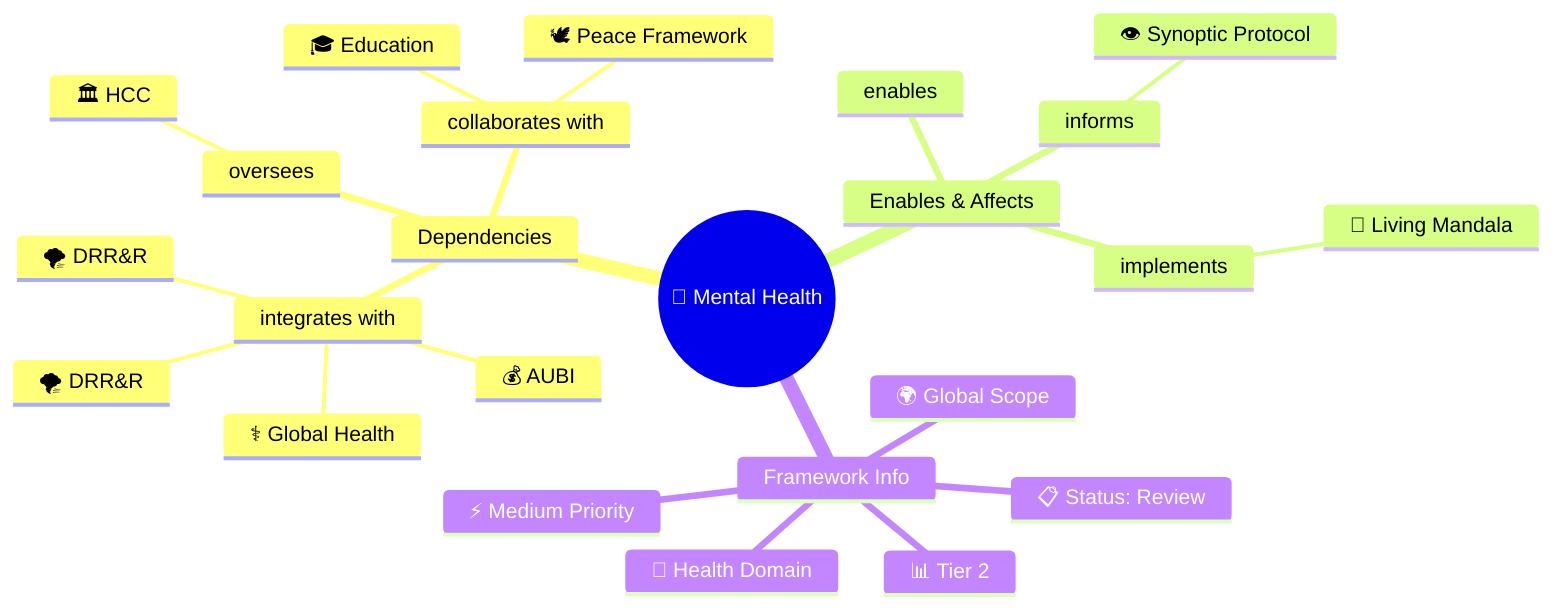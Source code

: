 mindmap
  root(("🧠 Mental Health"))
    Dependencies
      integrates with
        🌪️ DRR&R
        ⚕️ Global Health
        💰 AUBI
        🌪️ DRR&R
      oversees
        🏛️ HCC
      collaborates with
        🎓 Education
        🕊️ Peace Framework
    Enables & Affects
      informs
        👁️ Synoptic Protocol
      implements
        🔄 Living Mandala
      enables
    Framework Info
      📊 Tier 2
      🎯 Health Domain
      🌍 Global Scope
      ⚡ Medium Priority
      📋 Status: Review